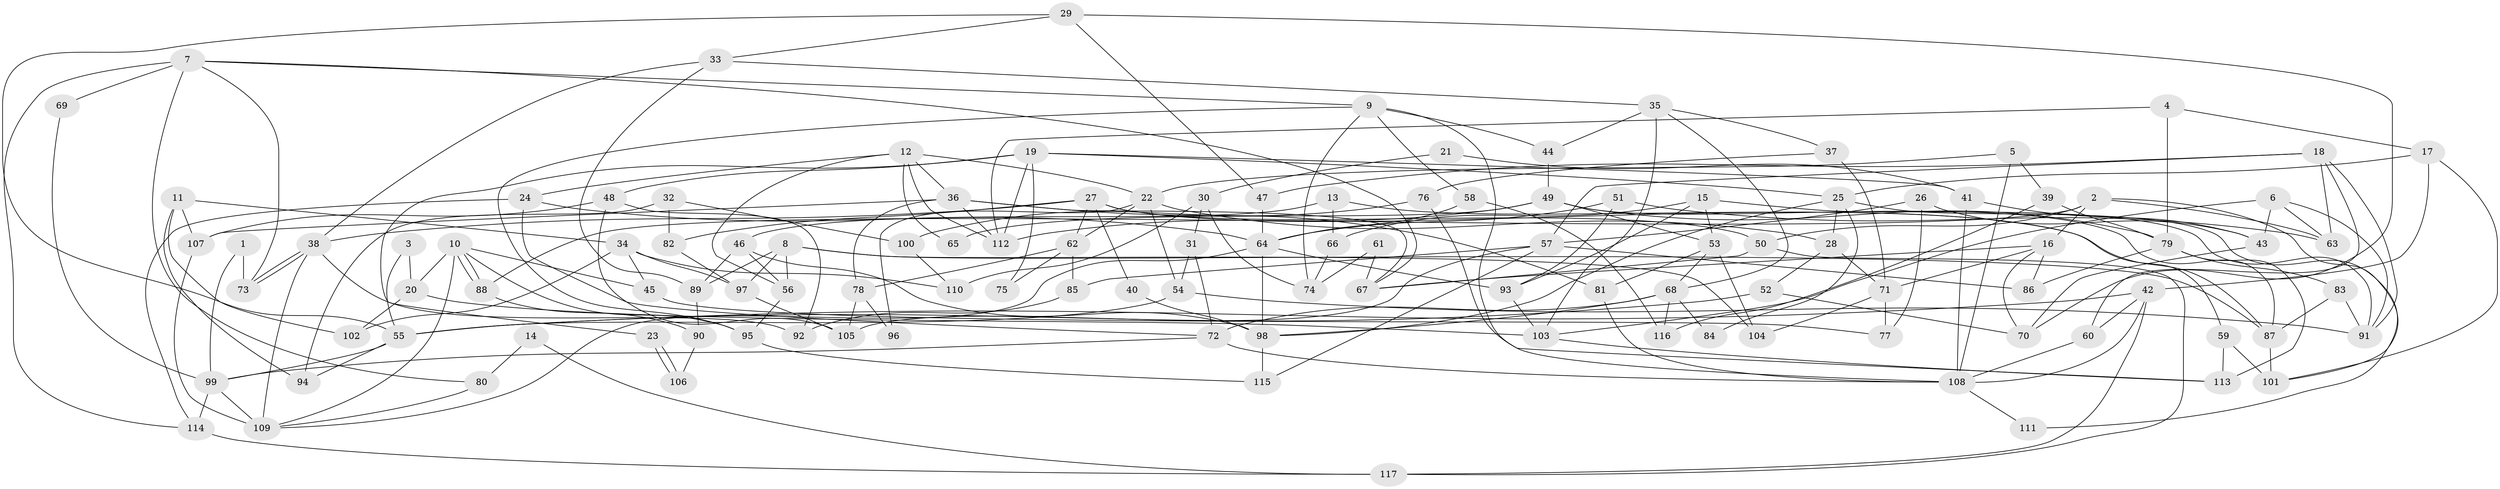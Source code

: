 // coarse degree distribution, {7: 0.012195121951219513, 8: 0.036585365853658534, 2: 0.12195121951219512, 9: 0.012195121951219513, 6: 0.0975609756097561, 5: 0.12195121951219512, 12: 0.024390243902439025, 11: 0.024390243902439025, 3: 0.3170731707317073, 4: 0.21951219512195122, 16: 0.012195121951219513}
// Generated by graph-tools (version 1.1) at 2025/51/03/04/25 22:51:21]
// undirected, 117 vertices, 234 edges
graph export_dot {
  node [color=gray90,style=filled];
  1;
  2;
  3;
  4;
  5;
  6;
  7;
  8;
  9;
  10;
  11;
  12;
  13;
  14;
  15;
  16;
  17;
  18;
  19;
  20;
  21;
  22;
  23;
  24;
  25;
  26;
  27;
  28;
  29;
  30;
  31;
  32;
  33;
  34;
  35;
  36;
  37;
  38;
  39;
  40;
  41;
  42;
  43;
  44;
  45;
  46;
  47;
  48;
  49;
  50;
  51;
  52;
  53;
  54;
  55;
  56;
  57;
  58;
  59;
  60;
  61;
  62;
  63;
  64;
  65;
  66;
  67;
  68;
  69;
  70;
  71;
  72;
  73;
  74;
  75;
  76;
  77;
  78;
  79;
  80;
  81;
  82;
  83;
  84;
  85;
  86;
  87;
  88;
  89;
  90;
  91;
  92;
  93;
  94;
  95;
  96;
  97;
  98;
  99;
  100;
  101;
  102;
  103;
  104;
  105;
  106;
  107;
  108;
  109;
  110;
  111;
  112;
  113;
  114;
  115;
  116;
  117;
  1 -- 73;
  1 -- 99;
  2 -- 16;
  2 -- 63;
  2 -- 50;
  2 -- 88;
  2 -- 101;
  3 -- 55;
  3 -- 20;
  4 -- 112;
  4 -- 79;
  4 -- 17;
  5 -- 108;
  5 -- 39;
  5 -- 22;
  6 -- 91;
  6 -- 43;
  6 -- 63;
  6 -- 103;
  7 -- 67;
  7 -- 9;
  7 -- 69;
  7 -- 73;
  7 -- 80;
  7 -- 114;
  8 -- 87;
  8 -- 56;
  8 -- 89;
  8 -- 97;
  8 -- 104;
  9 -- 44;
  9 -- 95;
  9 -- 58;
  9 -- 74;
  9 -- 108;
  10 -- 88;
  10 -- 88;
  10 -- 109;
  10 -- 20;
  10 -- 45;
  10 -- 95;
  11 -- 107;
  11 -- 34;
  11 -- 94;
  11 -- 102;
  12 -- 24;
  12 -- 22;
  12 -- 36;
  12 -- 56;
  12 -- 65;
  12 -- 112;
  13 -- 46;
  13 -- 59;
  13 -- 66;
  14 -- 117;
  14 -- 80;
  15 -- 53;
  15 -- 93;
  15 -- 66;
  15 -- 91;
  16 -- 67;
  16 -- 71;
  16 -- 70;
  16 -- 86;
  17 -- 101;
  17 -- 25;
  17 -- 42;
  18 -- 57;
  18 -- 91;
  18 -- 47;
  18 -- 60;
  18 -- 63;
  19 -- 112;
  19 -- 25;
  19 -- 23;
  19 -- 41;
  19 -- 48;
  19 -- 75;
  20 -- 103;
  20 -- 102;
  21 -- 41;
  21 -- 30;
  22 -- 62;
  22 -- 28;
  22 -- 54;
  22 -- 96;
  23 -- 106;
  23 -- 106;
  24 -- 114;
  24 -- 64;
  24 -- 72;
  25 -- 98;
  25 -- 28;
  25 -- 84;
  25 -- 111;
  26 -- 77;
  26 -- 57;
  26 -- 43;
  27 -- 50;
  27 -- 38;
  27 -- 40;
  27 -- 62;
  27 -- 82;
  27 -- 87;
  28 -- 52;
  28 -- 71;
  29 -- 55;
  29 -- 70;
  29 -- 33;
  29 -- 47;
  30 -- 31;
  30 -- 74;
  30 -- 110;
  31 -- 72;
  31 -- 54;
  32 -- 82;
  32 -- 94;
  32 -- 100;
  33 -- 38;
  33 -- 35;
  33 -- 89;
  34 -- 97;
  34 -- 102;
  34 -- 45;
  34 -- 110;
  35 -- 103;
  35 -- 37;
  35 -- 44;
  35 -- 68;
  36 -- 81;
  36 -- 67;
  36 -- 78;
  36 -- 107;
  36 -- 112;
  37 -- 71;
  37 -- 76;
  38 -- 73;
  38 -- 73;
  38 -- 109;
  38 -- 92;
  39 -- 116;
  39 -- 79;
  40 -- 98;
  41 -- 108;
  41 -- 43;
  42 -- 60;
  42 -- 55;
  42 -- 108;
  42 -- 117;
  43 -- 70;
  44 -- 49;
  45 -- 77;
  46 -- 89;
  46 -- 98;
  46 -- 56;
  47 -- 64;
  48 -- 107;
  48 -- 92;
  48 -- 105;
  49 -- 79;
  49 -- 112;
  49 -- 53;
  49 -- 65;
  49 -- 87;
  50 -- 117;
  50 -- 67;
  51 -- 63;
  51 -- 64;
  51 -- 93;
  52 -- 70;
  52 -- 55;
  53 -- 68;
  53 -- 81;
  53 -- 104;
  54 -- 55;
  54 -- 91;
  55 -- 94;
  55 -- 99;
  56 -- 95;
  57 -- 115;
  57 -- 85;
  57 -- 86;
  57 -- 105;
  58 -- 64;
  58 -- 116;
  59 -- 101;
  59 -- 113;
  60 -- 108;
  61 -- 74;
  61 -- 67;
  62 -- 78;
  62 -- 75;
  62 -- 85;
  64 -- 93;
  64 -- 98;
  64 -- 109;
  66 -- 74;
  68 -- 72;
  68 -- 84;
  68 -- 98;
  68 -- 116;
  69 -- 99;
  71 -- 104;
  71 -- 77;
  72 -- 108;
  72 -- 99;
  76 -- 100;
  76 -- 113;
  78 -- 105;
  78 -- 96;
  79 -- 86;
  79 -- 83;
  79 -- 113;
  80 -- 109;
  81 -- 108;
  82 -- 97;
  83 -- 91;
  83 -- 87;
  85 -- 92;
  87 -- 101;
  88 -- 90;
  89 -- 90;
  90 -- 106;
  93 -- 103;
  95 -- 115;
  97 -- 105;
  98 -- 115;
  99 -- 109;
  99 -- 114;
  100 -- 110;
  103 -- 113;
  107 -- 109;
  108 -- 111;
  114 -- 117;
}
